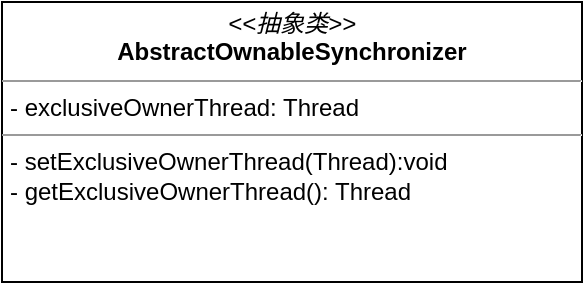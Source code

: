 <mxfile version="13.10.0" type="github">
  <diagram id="MU3LkrHhG0huVPVjn-0f" name="第 1 页">
    <mxGraphModel dx="868" dy="425" grid="1" gridSize="10" guides="1" tooltips="1" connect="1" arrows="1" fold="1" page="1" pageScale="1" pageWidth="827" pageHeight="1169" math="0" shadow="0">
      <root>
        <mxCell id="0" />
        <mxCell id="1" parent="0" />
        <mxCell id="mofK7MyqvyHUf5Rx0eA6-5" value="&lt;p style=&quot;margin: 0px ; margin-top: 4px ; text-align: center&quot;&gt;&lt;i&gt;&amp;lt;&amp;lt;抽象类&amp;gt;&amp;gt;&lt;/i&gt;&lt;br&gt;&lt;b&gt;AbstractOwnableSynchronizer&lt;/b&gt;&lt;br&gt;&lt;/p&gt;&lt;hr size=&quot;1&quot;&gt;&lt;p style=&quot;margin: 0px ; margin-left: 4px&quot;&gt;- exclusiveOwnerThread: Thread&lt;br&gt;&lt;/p&gt;&lt;hr size=&quot;1&quot;&gt;&lt;p style=&quot;margin: 0px ; margin-left: 4px&quot;&gt;- setExclusiveOwnerThread(Thread):void&lt;br&gt;- getExclusiveOwnerThread(): Thread&lt;/p&gt;" style="verticalAlign=top;align=left;overflow=fill;fontSize=12;fontFamily=Helvetica;html=1;" vertex="1" parent="1">
          <mxGeometry x="130" y="80" width="290" height="140" as="geometry" />
        </mxCell>
      </root>
    </mxGraphModel>
  </diagram>
</mxfile>
